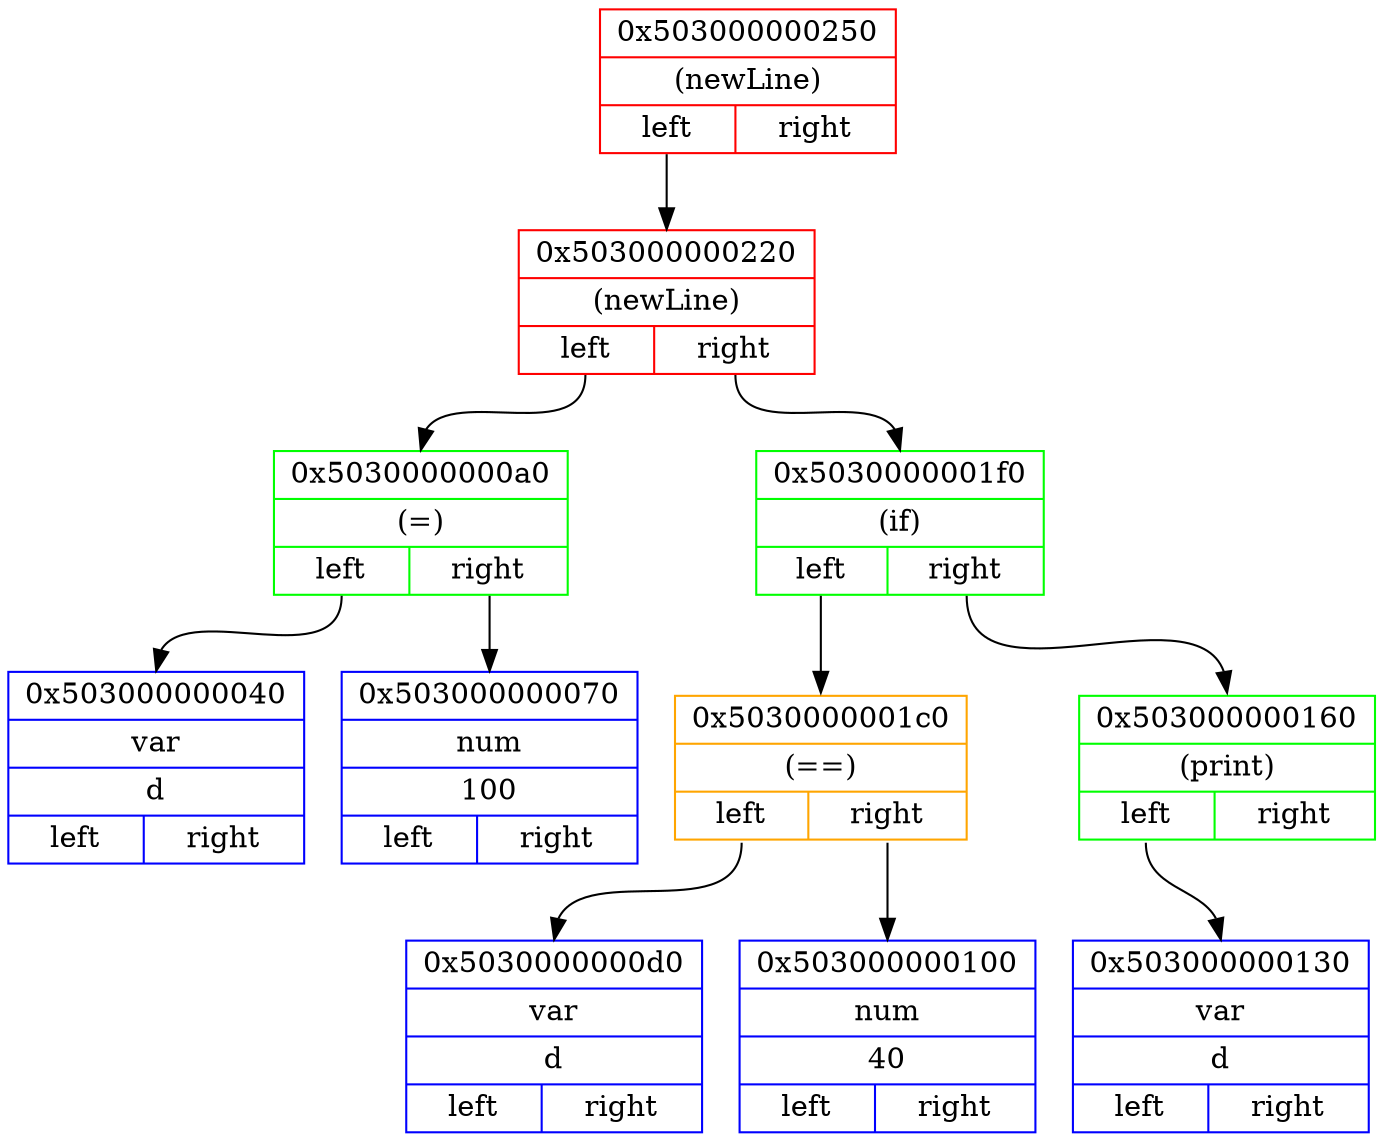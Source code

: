 digraph
{ 
rankdir=HR;

node0x503000000250 [ shape=record, color = red rank = 1, label= "{ 0x503000000250 | (newLine) |         {<n0x503000000250_l> left | <n0x503000000250_r> right}} " ];
node0x503000000220 [ shape=record, color = red rank = 2, label= "{ 0x503000000220 | (newLine) |         {<n0x503000000220_l> left | <n0x503000000220_r> right}} " ];
node0x5030000000a0 [ shape=record, color = green rank = 3, label= "{ 0x5030000000a0 | (=) |         {<n0x5030000000a0_l> left | <n0x5030000000a0_r> right}} " ];
node0x503000000040 [ shape=record, color = blue rank = 4, label= "{ 0x503000000040 | var | d |         {<n0x503000000040_l> left | <n0x503000000040_r> right}} " ];
node0x5030000000a0:<n0x5030000000a0_l>:s -> node0x503000000040:n [ color = black; ]
node0x503000000070 [ shape=record, color = blue rank = 5, label= "{ 0x503000000070 | num | 100 |         {<n0x503000000070_l> left | <n0x503000000070_r> right}} " ];
node0x5030000000a0:<n0x5030000000a0_r>:s -> node0x503000000070:n [ color = black; ]
node0x503000000220:<n0x503000000220_l>:s -> node0x5030000000a0:n [ color = black; ]
node0x5030000001f0 [ shape=record, color = green rank = 4, label= "{ 0x5030000001f0 | (if) |         {<n0x5030000001f0_l> left | <n0x5030000001f0_r> right}} " ];
node0x5030000001c0 [ shape=record, color = orange rank = 5, label= "{ 0x5030000001c0 | (==) |         {<n0x5030000001c0_l> left | <n0x5030000001c0_r> right}} " ];
node0x5030000000d0 [ shape=record, color = blue rank = 6, label= "{ 0x5030000000d0 | var | d |         {<n0x5030000000d0_l> left | <n0x5030000000d0_r> right}} " ];
node0x5030000001c0:<n0x5030000001c0_l>:s -> node0x5030000000d0:n [ color = black; ]
node0x503000000100 [ shape=record, color = blue rank = 7, label= "{ 0x503000000100 | num | 40 |         {<n0x503000000100_l> left | <n0x503000000100_r> right}} " ];
node0x5030000001c0:<n0x5030000001c0_r>:s -> node0x503000000100:n [ color = black; ]
node0x5030000001f0:<n0x5030000001f0_l>:s -> node0x5030000001c0:n [ color = black; ]
node0x503000000160 [ shape=record, color = green rank = 6, label= "{ 0x503000000160 | (print) |         {<n0x503000000160_l> left | <n0x503000000160_r> right}} " ];
node0x503000000130 [ shape=record, color = blue rank = 7, label= "{ 0x503000000130 | var | d |         {<n0x503000000130_l> left | <n0x503000000130_r> right}} " ];
node0x503000000160:<n0x503000000160_l>:s -> node0x503000000130:n [ color = black; ]
node0x5030000001f0:<n0x5030000001f0_r>:s -> node0x503000000160:n [ color = black; ]
node0x503000000220:<n0x503000000220_r>:s -> node0x5030000001f0:n [ color = black; ]
node0x503000000250:<n0x503000000250_l>:s -> node0x503000000220:n [ color = black; ]
}
